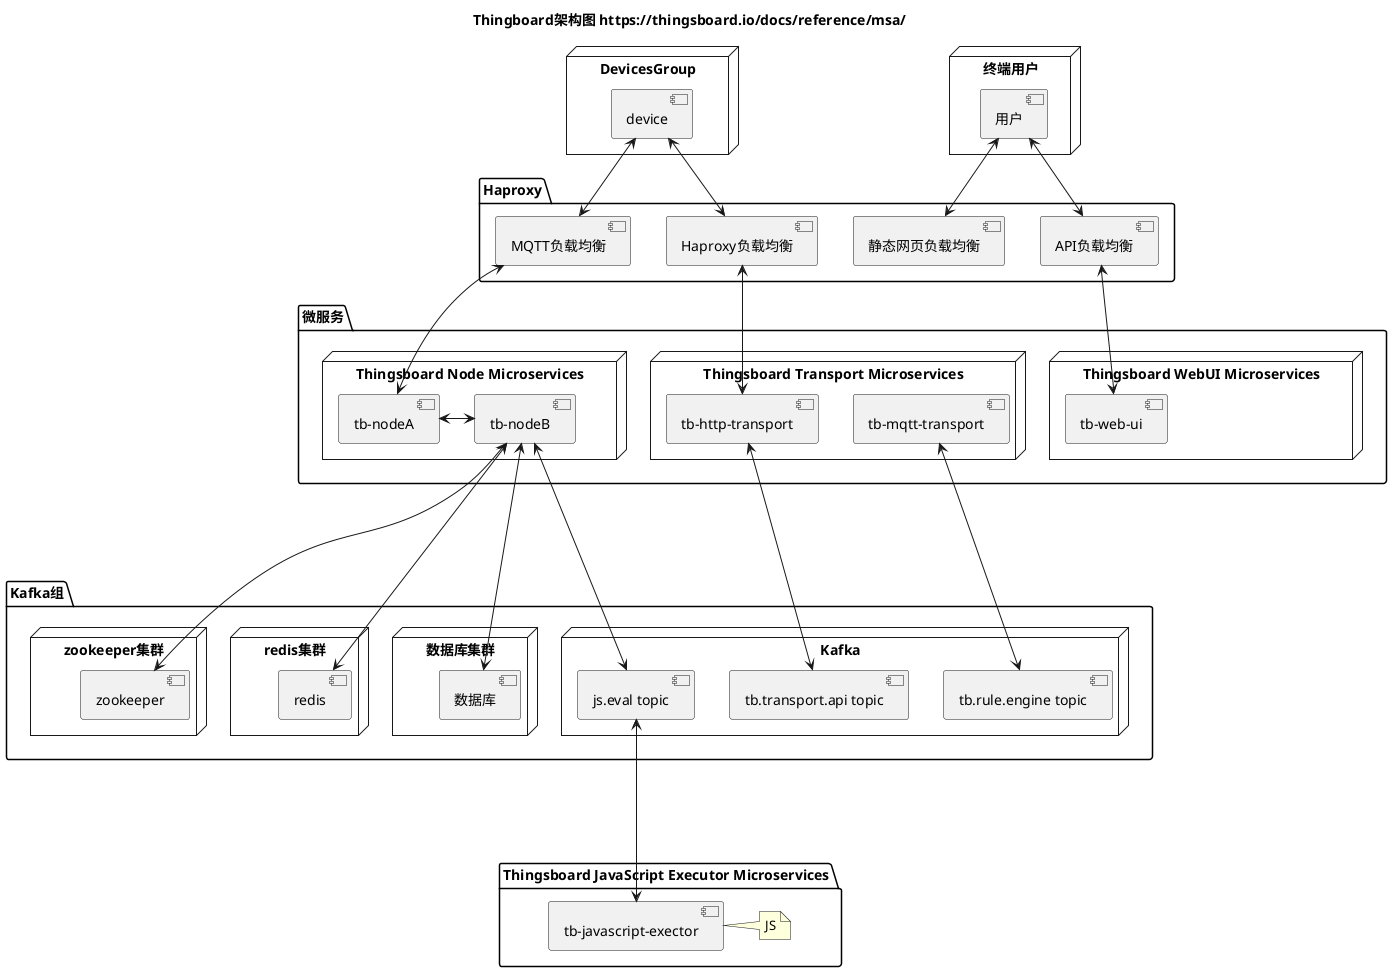 @startuml
title Thingboard架构图 https://thingsboard.io/docs/reference/msa/


node "DevicesGroup" {
      [device]
}

node "终端用户" {
   [用户]
}

package "Haproxy" {
   [Haproxy负载均衡]
   [MQTT负载均衡]
   [API负载均衡]
   [静态网页负载均衡]
}

[device]<-->[Haproxy负载均衡]
[device]<-->[MQTT负载均衡]
 [用户] <--> [API负载均衡]
 [用户] <--> [静态网页负载均衡]

package "微服务" {

node "Thingsboard Transport Microservices" {
   [tb-http-transport]
   [tb-http-transport]
   [tb-mqtt-transport]
   [tb-mqtt-transport]
}


node "Thingsboard Node Microservices" {
   [tb-nodeA]<-> [tb-nodeB]

}


node "Thingsboard WebUI Microservices" {
   [tb-web-ui]

}

}

   [MQTT负载均衡] <--> [tb-nodeA]
   [Haproxy负载均衡] <--> [tb-http-transport]
   [API负载均衡] <-->  [tb-web-ui]
   [静态网页负载均衡]

package "Kafka组" {
node "Kafka" {
  [tb.transport.api topic]
  [tb.rule.engine topic]
  [js.eval topic]
}

node "zookeeper集群" {
    [zookeeper]
}

node "redis集群" {
   [redis]
}

node "数据库集群"{
   [数据库]
 }
}

package "Thingsboard JavaScript Executor Microservices" {
[tb-javascript-exector]
 note right: JS
}

[tb-http-transport] <--->[tb.transport.api topic]
[tb-mqtt-transport] <--->[tb.rule.engine topic]
[tb-nodeB]<--->[js.eval topic]
[tb-nodeB]<---->[zookeeper]
[tb-nodeB]<---->[redis]
[tb-nodeB]<---->[数据库]

[js.eval topic]<---->[tb-javascript-exector]
@enduml